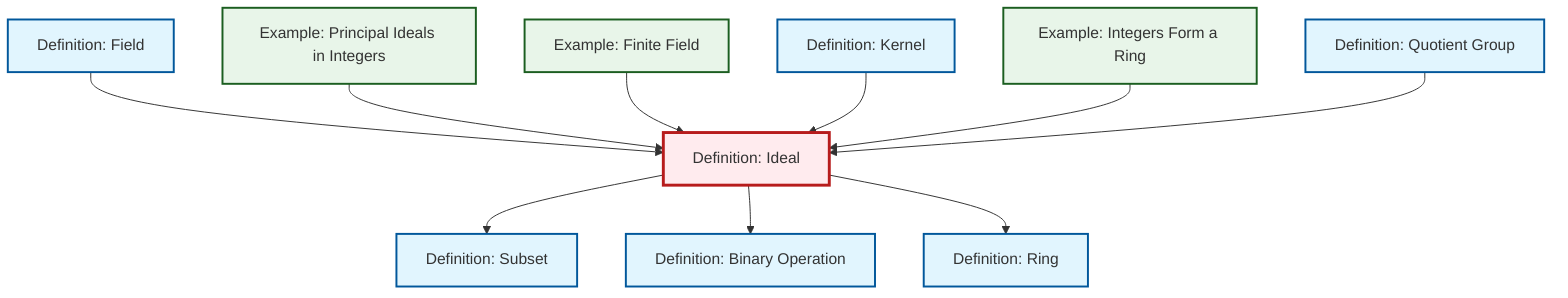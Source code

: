 graph TD
    classDef definition fill:#e1f5fe,stroke:#01579b,stroke-width:2px
    classDef theorem fill:#f3e5f5,stroke:#4a148c,stroke-width:2px
    classDef axiom fill:#fff3e0,stroke:#e65100,stroke-width:2px
    classDef example fill:#e8f5e9,stroke:#1b5e20,stroke-width:2px
    classDef current fill:#ffebee,stroke:#b71c1c,stroke-width:3px
    def-binary-operation["Definition: Binary Operation"]:::definition
    def-kernel["Definition: Kernel"]:::definition
    ex-finite-field["Example: Finite Field"]:::example
    ex-principal-ideal["Example: Principal Ideals in Integers"]:::example
    def-field["Definition: Field"]:::definition
    def-ideal["Definition: Ideal"]:::definition
    def-subset["Definition: Subset"]:::definition
    def-ring["Definition: Ring"]:::definition
    ex-integers-ring["Example: Integers Form a Ring"]:::example
    def-quotient-group["Definition: Quotient Group"]:::definition
    def-ideal --> def-subset
    def-field --> def-ideal
    ex-principal-ideal --> def-ideal
    ex-finite-field --> def-ideal
    def-kernel --> def-ideal
    def-ideal --> def-binary-operation
    def-ideal --> def-ring
    ex-integers-ring --> def-ideal
    def-quotient-group --> def-ideal
    class def-ideal current